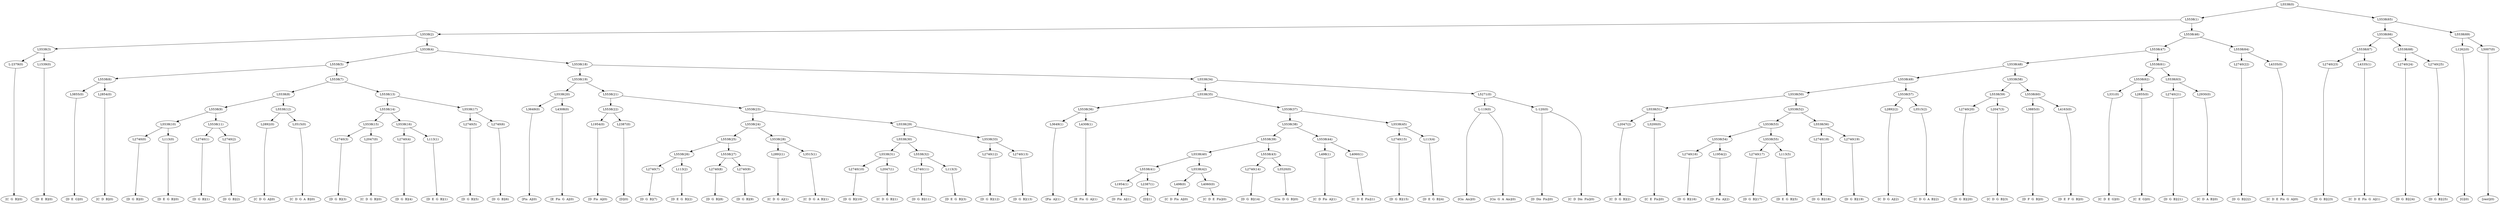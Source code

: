 digraph sample{
"L-2379(0)"->"[C  G  B](0)"
"L1539(0)"->"[D  E  B](0)"
"L5538(3)"->"L-2379(0)"
"L5538(3)"->"L1539(0)"
"L3855(0)"->"[D  E  G](0)"
"L2854(0)"->"[C  D  B](0)"
"L5538(6)"->"L3855(0)"
"L5538(6)"->"L2854(0)"
"L2740(0)"->"[D  G  B](0)"
"L113(0)"->"[D  E  G  B](0)"
"L5538(10)"->"L2740(0)"
"L5538(10)"->"L113(0)"
"L2740(1)"->"[D  G  B](1)"
"L2740(2)"->"[D  G  B](2)"
"L5538(11)"->"L2740(1)"
"L5538(11)"->"L2740(2)"
"L5538(9)"->"L5538(10)"
"L5538(9)"->"L5538(11)"
"L2892(0)"->"[C  D  G  A](0)"
"L3515(0)"->"[C  D  G  A  B](0)"
"L5538(12)"->"L2892(0)"
"L5538(12)"->"L3515(0)"
"L5538(8)"->"L5538(9)"
"L5538(8)"->"L5538(12)"
"L2740(3)"->"[D  G  B](3)"
"L2047(0)"->"[C  D  G  B](0)"
"L5538(15)"->"L2740(3)"
"L5538(15)"->"L2047(0)"
"L2740(4)"->"[D  G  B](4)"
"L113(1)"->"[D  E  G  B](1)"
"L5538(16)"->"L2740(4)"
"L5538(16)"->"L113(1)"
"L5538(14)"->"L5538(15)"
"L5538(14)"->"L5538(16)"
"L2740(5)"->"[D  G  B](5)"
"L2740(6)"->"[D  G  B](6)"
"L5538(17)"->"L2740(5)"
"L5538(17)"->"L2740(6)"
"L5538(13)"->"L5538(14)"
"L5538(13)"->"L5538(17)"
"L5538(7)"->"L5538(8)"
"L5538(7)"->"L5538(13)"
"L5538(5)"->"L5538(6)"
"L5538(5)"->"L5538(7)"
"L3649(0)"->"[Fis  A](0)"
"L4308(0)"->"[E  Fis  G  A](0)"
"L5538(20)"->"L3649(0)"
"L5538(20)"->"L4308(0)"
"L1954(0)"->"[D  Fis  A](0)"
"L2387(0)"->"[D](0)"
"L5538(22)"->"L1954(0)"
"L5538(22)"->"L2387(0)"
"L2740(7)"->"[D  G  B](7)"
"L113(2)"->"[D  E  G  B](2)"
"L5538(26)"->"L2740(7)"
"L5538(26)"->"L113(2)"
"L2740(8)"->"[D  G  B](8)"
"L2740(9)"->"[D  G  B](9)"
"L5538(27)"->"L2740(8)"
"L5538(27)"->"L2740(9)"
"L5538(25)"->"L5538(26)"
"L5538(25)"->"L5538(27)"
"L2892(1)"->"[C  D  G  A](1)"
"L3515(1)"->"[C  D  G  A  B](1)"
"L5538(28)"->"L2892(1)"
"L5538(28)"->"L3515(1)"
"L5538(24)"->"L5538(25)"
"L5538(24)"->"L5538(28)"
"L2740(10)"->"[D  G  B](10)"
"L2047(1)"->"[C  D  G  B](1)"
"L5538(31)"->"L2740(10)"
"L5538(31)"->"L2047(1)"
"L2740(11)"->"[D  G  B](11)"
"L113(3)"->"[D  E  G  B](3)"
"L5538(32)"->"L2740(11)"
"L5538(32)"->"L113(3)"
"L5538(30)"->"L5538(31)"
"L5538(30)"->"L5538(32)"
"L2740(12)"->"[D  G  B](12)"
"L2740(13)"->"[D  G  B](13)"
"L5538(33)"->"L2740(12)"
"L5538(33)"->"L2740(13)"
"L5538(29)"->"L5538(30)"
"L5538(29)"->"L5538(33)"
"L5538(23)"->"L5538(24)"
"L5538(23)"->"L5538(29)"
"L5538(21)"->"L5538(22)"
"L5538(21)"->"L5538(23)"
"L5538(19)"->"L5538(20)"
"L5538(19)"->"L5538(21)"
"L3649(1)"->"[Fis  A](1)"
"L4308(1)"->"[E  Fis  G  A](1)"
"L5538(36)"->"L3649(1)"
"L5538(36)"->"L4308(1)"
"L1954(1)"->"[D  Fis  A](1)"
"L2387(1)"->"[D](1)"
"L5538(41)"->"L1954(1)"
"L5538(41)"->"L2387(1)"
"L498(0)"->"[C  D  Fis  A](0)"
"L4060(0)"->"[C  D  E  Fis](0)"
"L5538(42)"->"L498(0)"
"L5538(42)"->"L4060(0)"
"L5538(40)"->"L5538(41)"
"L5538(40)"->"L5538(42)"
"L2740(14)"->"[D  G  B](14)"
"L3520(0)"->"[Cis  D  G  B](0)"
"L5538(43)"->"L2740(14)"
"L5538(43)"->"L3520(0)"
"L5538(39)"->"L5538(40)"
"L5538(39)"->"L5538(43)"
"L498(1)"->"[C  D  Fis  A](1)"
"L4060(1)"->"[C  D  E  Fis](1)"
"L5538(44)"->"L498(1)"
"L5538(44)"->"L4060(1)"
"L5538(38)"->"L5538(39)"
"L5538(38)"->"L5538(44)"
"L2740(15)"->"[D  G  B](15)"
"L113(4)"->"[D  E  G  B](4)"
"L5538(45)"->"L2740(15)"
"L5538(45)"->"L113(4)"
"L5538(37)"->"L5538(38)"
"L5538(37)"->"L5538(45)"
"L5538(35)"->"L5538(36)"
"L5538(35)"->"L5538(37)"
"L-119(0)"->"[Cis  Ais](0)"
"L-119(0)"->"[Cis  G  A  Ais](0)"
"L-120(0)"->"[D  Dis  Fis](0)"
"L-120(0)"->"[C  D  Dis  Fis](0)"
"L5271(0)"->"L-119(0)"
"L5271(0)"->"L-120(0)"
"L5538(34)"->"L5538(35)"
"L5538(34)"->"L5271(0)"
"L5538(18)"->"L5538(19)"
"L5538(18)"->"L5538(34)"
"L5538(4)"->"L5538(5)"
"L5538(4)"->"L5538(18)"
"L5538(2)"->"L5538(3)"
"L5538(2)"->"L5538(4)"
"L2047(2)"->"[C  D  G  B](2)"
"L3200(0)"->"[C  E  Fis](0)"
"L5538(51)"->"L2047(2)"
"L5538(51)"->"L3200(0)"
"L2740(16)"->"[D  G  B](16)"
"L1954(2)"->"[D  Fis  A](2)"
"L5538(54)"->"L2740(16)"
"L5538(54)"->"L1954(2)"
"L2740(17)"->"[D  G  B](17)"
"L113(5)"->"[D  E  G  B](5)"
"L5538(55)"->"L2740(17)"
"L5538(55)"->"L113(5)"
"L5538(53)"->"L5538(54)"
"L5538(53)"->"L5538(55)"
"L2740(18)"->"[D  G  B](18)"
"L2740(19)"->"[D  G  B](19)"
"L5538(56)"->"L2740(18)"
"L5538(56)"->"L2740(19)"
"L5538(52)"->"L5538(53)"
"L5538(52)"->"L5538(56)"
"L5538(50)"->"L5538(51)"
"L5538(50)"->"L5538(52)"
"L2892(2)"->"[C  D  G  A](2)"
"L3515(2)"->"[C  D  G  A  B](2)"
"L5538(57)"->"L2892(2)"
"L5538(57)"->"L3515(2)"
"L5538(49)"->"L5538(50)"
"L5538(49)"->"L5538(57)"
"L2740(20)"->"[D  G  B](20)"
"L2047(3)"->"[C  D  G  B](3)"
"L5538(59)"->"L2740(20)"
"L5538(59)"->"L2047(3)"
"L3885(0)"->"[D  F  G  B](0)"
"L4163(0)"->"[D  E  F  G  B](0)"
"L5538(60)"->"L3885(0)"
"L5538(60)"->"L4163(0)"
"L5538(58)"->"L5538(59)"
"L5538(58)"->"L5538(60)"
"L5538(48)"->"L5538(49)"
"L5538(48)"->"L5538(58)"
"L331(0)"->"[C  D  E  G](0)"
"L2855(0)"->"[C  E  G](0)"
"L5538(62)"->"L331(0)"
"L5538(62)"->"L2855(0)"
"L2740(21)"->"[D  G  B](21)"
"L2930(0)"->"[C  D  A  B](0)"
"L5538(63)"->"L2740(21)"
"L5538(63)"->"L2930(0)"
"L5538(61)"->"L5538(62)"
"L5538(61)"->"L5538(63)"
"L5538(47)"->"L5538(48)"
"L5538(47)"->"L5538(61)"
"L2740(22)"->"[D  G  B](22)"
"L4335(0)"->"[C  D  E  Fis  G  A](0)"
"L5538(64)"->"L2740(22)"
"L5538(64)"->"L4335(0)"
"L5538(46)"->"L5538(47)"
"L5538(46)"->"L5538(64)"
"L5538(1)"->"L5538(2)"
"L5538(1)"->"L5538(46)"
"L2740(23)"->"[D  G  B](23)"
"L4335(1)"->"[C  D  E  Fis  G  A](1)"
"L5538(67)"->"L2740(23)"
"L5538(67)"->"L4335(1)"
"L2740(24)"->"[D  G  B](24)"
"L2740(25)"->"[D  G  B](25)"
"L5538(68)"->"L2740(24)"
"L5538(68)"->"L2740(25)"
"L5538(66)"->"L5538(67)"
"L5538(66)"->"L5538(68)"
"L1262(0)"->"[G](0)"
"L5007(0)"->"[rest](0)"
"L5538(69)"->"L1262(0)"
"L5538(69)"->"L5007(0)"
"L5538(65)"->"L5538(66)"
"L5538(65)"->"L5538(69)"
"L5538(0)"->"L5538(1)"
"L5538(0)"->"L5538(65)"
{rank = min; "L5538(0)"}
{rank = same; "L5538(1)"; "L5538(65)";}
{rank = same; "L5538(2)"; "L5538(46)"; "L5538(66)"; "L5538(69)";}
{rank = same; "L5538(3)"; "L5538(4)"; "L5538(47)"; "L5538(64)"; "L5538(67)"; "L5538(68)"; "L1262(0)"; "L5007(0)";}
{rank = same; "L-2379(0)"; "L1539(0)"; "L5538(5)"; "L5538(18)"; "L5538(48)"; "L5538(61)"; "L2740(22)"; "L4335(0)"; "L2740(23)"; "L4335(1)"; "L2740(24)"; "L2740(25)";}
{rank = same; "L5538(6)"; "L5538(7)"; "L5538(19)"; "L5538(34)"; "L5538(49)"; "L5538(58)"; "L5538(62)"; "L5538(63)";}
{rank = same; "L3855(0)"; "L2854(0)"; "L5538(8)"; "L5538(13)"; "L5538(20)"; "L5538(21)"; "L5538(35)"; "L5271(0)"; "L5538(50)"; "L5538(57)"; "L5538(59)"; "L5538(60)"; "L331(0)"; "L2855(0)"; "L2740(21)"; "L2930(0)";}
{rank = same; "L5538(9)"; "L5538(12)"; "L5538(14)"; "L5538(17)"; "L3649(0)"; "L4308(0)"; "L5538(22)"; "L5538(23)"; "L5538(36)"; "L5538(37)"; "L-119(0)"; "L-120(0)"; "L5538(51)"; "L5538(52)"; "L2892(2)"; "L3515(2)"; "L2740(20)"; "L2047(3)"; "L3885(0)"; "L4163(0)";}
{rank = same; "L5538(10)"; "L5538(11)"; "L2892(0)"; "L3515(0)"; "L5538(15)"; "L5538(16)"; "L2740(5)"; "L2740(6)"; "L1954(0)"; "L2387(0)"; "L5538(24)"; "L5538(29)"; "L3649(1)"; "L4308(1)"; "L5538(38)"; "L5538(45)"; "L2047(2)"; "L3200(0)"; "L5538(53)"; "L5538(56)";}
{rank = same; "L2740(0)"; "L113(0)"; "L2740(1)"; "L2740(2)"; "L2740(3)"; "L2047(0)"; "L2740(4)"; "L113(1)"; "L5538(25)"; "L5538(28)"; "L5538(30)"; "L5538(33)"; "L5538(39)"; "L5538(44)"; "L2740(15)"; "L113(4)"; "L5538(54)"; "L5538(55)"; "L2740(18)"; "L2740(19)";}
{rank = same; "L5538(26)"; "L5538(27)"; "L2892(1)"; "L3515(1)"; "L5538(31)"; "L5538(32)"; "L2740(12)"; "L2740(13)"; "L5538(40)"; "L5538(43)"; "L498(1)"; "L4060(1)"; "L2740(16)"; "L1954(2)"; "L2740(17)"; "L113(5)";}
{rank = same; "L2740(7)"; "L113(2)"; "L2740(8)"; "L2740(9)"; "L2740(10)"; "L2047(1)"; "L2740(11)"; "L113(3)"; "L5538(41)"; "L5538(42)"; "L2740(14)"; "L3520(0)";}
{rank = same; "L1954(1)"; "L2387(1)"; "L498(0)"; "L4060(0)";}
{rank = max; "[C  D  A  B](0)"; "[C  D  B](0)"; "[C  D  Dis  Fis](0)"; "[C  D  E  Fis  G  A](0)"; "[C  D  E  Fis  G  A](1)"; "[C  D  E  Fis](0)"; "[C  D  E  Fis](1)"; "[C  D  E  G](0)"; "[C  D  Fis  A](0)"; "[C  D  Fis  A](1)"; "[C  D  G  A  B](0)"; "[C  D  G  A  B](1)"; "[C  D  G  A  B](2)"; "[C  D  G  A](0)"; "[C  D  G  A](1)"; "[C  D  G  A](2)"; "[C  D  G  B](0)"; "[C  D  G  B](1)"; "[C  D  G  B](2)"; "[C  D  G  B](3)"; "[C  E  Fis](0)"; "[C  E  G](0)"; "[C  G  B](0)"; "[Cis  Ais](0)"; "[Cis  D  G  B](0)"; "[Cis  G  A  Ais](0)"; "[D  Dis  Fis](0)"; "[D  E  B](0)"; "[D  E  F  G  B](0)"; "[D  E  G  B](0)"; "[D  E  G  B](1)"; "[D  E  G  B](2)"; "[D  E  G  B](3)"; "[D  E  G  B](4)"; "[D  E  G  B](5)"; "[D  E  G](0)"; "[D  F  G  B](0)"; "[D  Fis  A](0)"; "[D  Fis  A](1)"; "[D  Fis  A](2)"; "[D  G  B](0)"; "[D  G  B](1)"; "[D  G  B](10)"; "[D  G  B](11)"; "[D  G  B](12)"; "[D  G  B](13)"; "[D  G  B](14)"; "[D  G  B](15)"; "[D  G  B](16)"; "[D  G  B](17)"; "[D  G  B](18)"; "[D  G  B](19)"; "[D  G  B](2)"; "[D  G  B](20)"; "[D  G  B](21)"; "[D  G  B](22)"; "[D  G  B](23)"; "[D  G  B](24)"; "[D  G  B](25)"; "[D  G  B](3)"; "[D  G  B](4)"; "[D  G  B](5)"; "[D  G  B](6)"; "[D  G  B](7)"; "[D  G  B](8)"; "[D  G  B](9)"; "[D](0)"; "[D](1)"; "[E  Fis  G  A](0)"; "[E  Fis  G  A](1)"; "[Fis  A](0)"; "[Fis  A](1)"; "[G](0)"; "[rest](0)";}
}